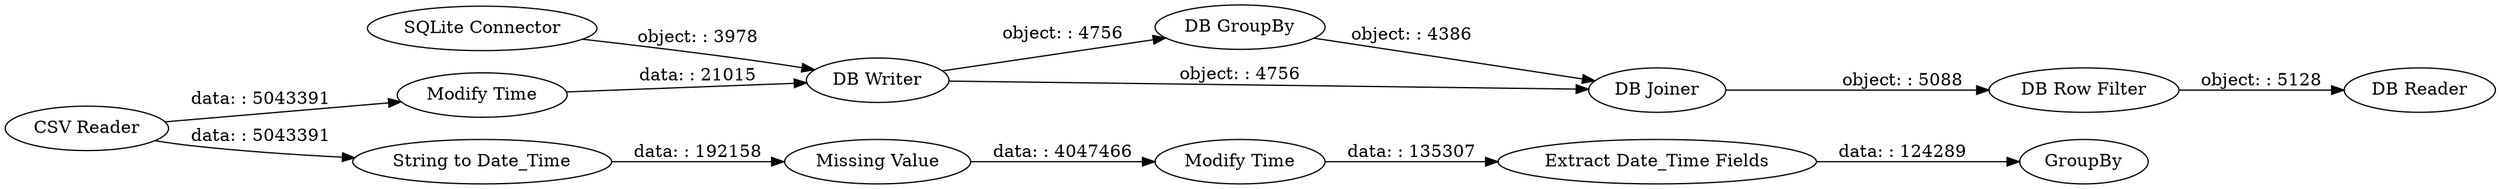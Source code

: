 digraph {
	"6798196998114111596_50" [label="Modify Time"]
	"6798196998114111596_52" [label="Missing Value"]
	"6798196998114111596_63" [label="DB Row Filter"]
	"6798196998114111596_41" [label="CSV Reader"]
	"6798196998114111596_51" [label="String to Date_Time"]
	"6798196998114111596_61" [label="DB GroupBy"]
	"6798196998114111596_62" [label="DB Joiner"]
	"6798196998114111596_45" [label="DB Reader"]
	"6798196998114111596_54" [label="Modify Time"]
	"6798196998114111596_60" [label="DB Writer"]
	"6798196998114111596_56" [label=GroupBy]
	"6798196998114111596_57" [label="SQLite Connector"]
	"6798196998114111596_55" [label="Extract Date_Time Fields"]
	"6798196998114111596_41" -> "6798196998114111596_51" [label="data: : 5043391"]
	"6798196998114111596_51" -> "6798196998114111596_52" [label="data: : 192158"]
	"6798196998114111596_63" -> "6798196998114111596_45" [label="object: : 5128"]
	"6798196998114111596_60" -> "6798196998114111596_62" [label="object: : 4756"]
	"6798196998114111596_41" -> "6798196998114111596_50" [label="data: : 5043391"]
	"6798196998114111596_52" -> "6798196998114111596_54" [label="data: : 4047466"]
	"6798196998114111596_50" -> "6798196998114111596_60" [label="data: : 21015"]
	"6798196998114111596_55" -> "6798196998114111596_56" [label="data: : 124289"]
	"6798196998114111596_54" -> "6798196998114111596_55" [label="data: : 135307"]
	"6798196998114111596_62" -> "6798196998114111596_63" [label="object: : 5088"]
	"6798196998114111596_61" -> "6798196998114111596_62" [label="object: : 4386"]
	"6798196998114111596_60" -> "6798196998114111596_61" [label="object: : 4756"]
	"6798196998114111596_57" -> "6798196998114111596_60" [label="object: : 3978"]
	rankdir=LR
}
